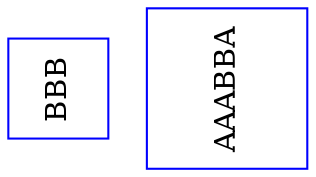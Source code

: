  digraph t12_gr7_alt {
 rankdir=LR;
 orientation=landscape;
 size = 10;


1   [shape="square",label="AAABBA",color="blue", pos="2,2!"];
2   [shape="square",label="BBB",color="blue", pos="2,0!"];

}



